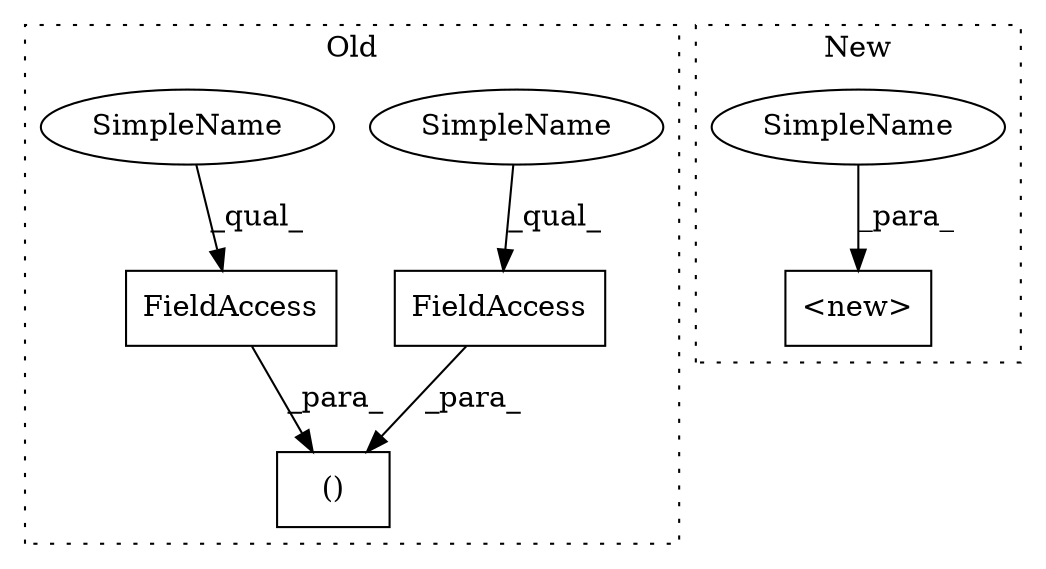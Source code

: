digraph G {
subgraph cluster0 {
1 [label="()" a="106" s="163" l="67" shape="box"];
3 [label="FieldAccess" a="22" s="203" l="7" shape="box"];
4 [label="FieldAccess" a="22" s="163" l="7" shape="box"];
5 [label="SimpleName" a="42" s="163" l="4" shape="ellipse"];
6 [label="SimpleName" a="42" s="203" l="4" shape="ellipse"];
label = "Old";
style="dotted";
}
subgraph cluster1 {
2 [label="<new>" a="46" s="158,174" l="6,2" shape="box"];
7 [label="SimpleName" a="42" s="170" l="4" shape="ellipse"];
label = "New";
style="dotted";
}
3 -> 1 [label="_para_"];
4 -> 1 [label="_para_"];
5 -> 4 [label="_qual_"];
6 -> 3 [label="_qual_"];
7 -> 2 [label="_para_"];
}